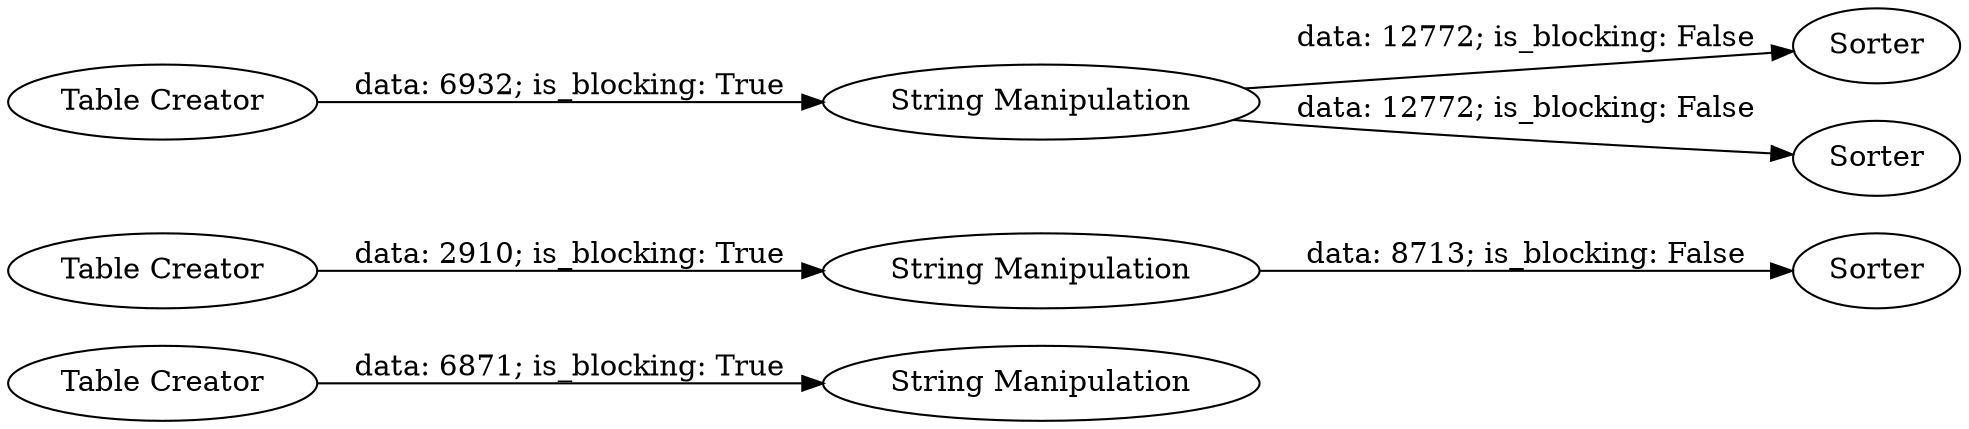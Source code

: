 digraph {
	"-8101535469738038029_13" [label="String Manipulation"]
	"-8101535469738038029_4" [label="String Manipulation"]
	"-8101535469738038029_3" [label="Table Creator"]
	"-8101535469738038029_5" [label=Sorter]
	"-8101535469738038029_14" [label="Table Creator"]
	"-8101535469738038029_1" [label="Table Creator"]
	"-8101535469738038029_7" [label=Sorter]
	"-8101535469738038029_2" [label="String Manipulation"]
	"-8101535469738038029_6" [label=Sorter]
	"-8101535469738038029_4" -> "-8101535469738038029_5" [label="data: 8713; is_blocking: False"]
	"-8101535469738038029_2" -> "-8101535469738038029_7" [label="data: 12772; is_blocking: False"]
	"-8101535469738038029_1" -> "-8101535469738038029_2" [label="data: 6932; is_blocking: True"]
	"-8101535469738038029_2" -> "-8101535469738038029_6" [label="data: 12772; is_blocking: False"]
	"-8101535469738038029_14" -> "-8101535469738038029_13" [label="data: 6871; is_blocking: True"]
	"-8101535469738038029_3" -> "-8101535469738038029_4" [label="data: 2910; is_blocking: True"]
	rankdir=LR
}
